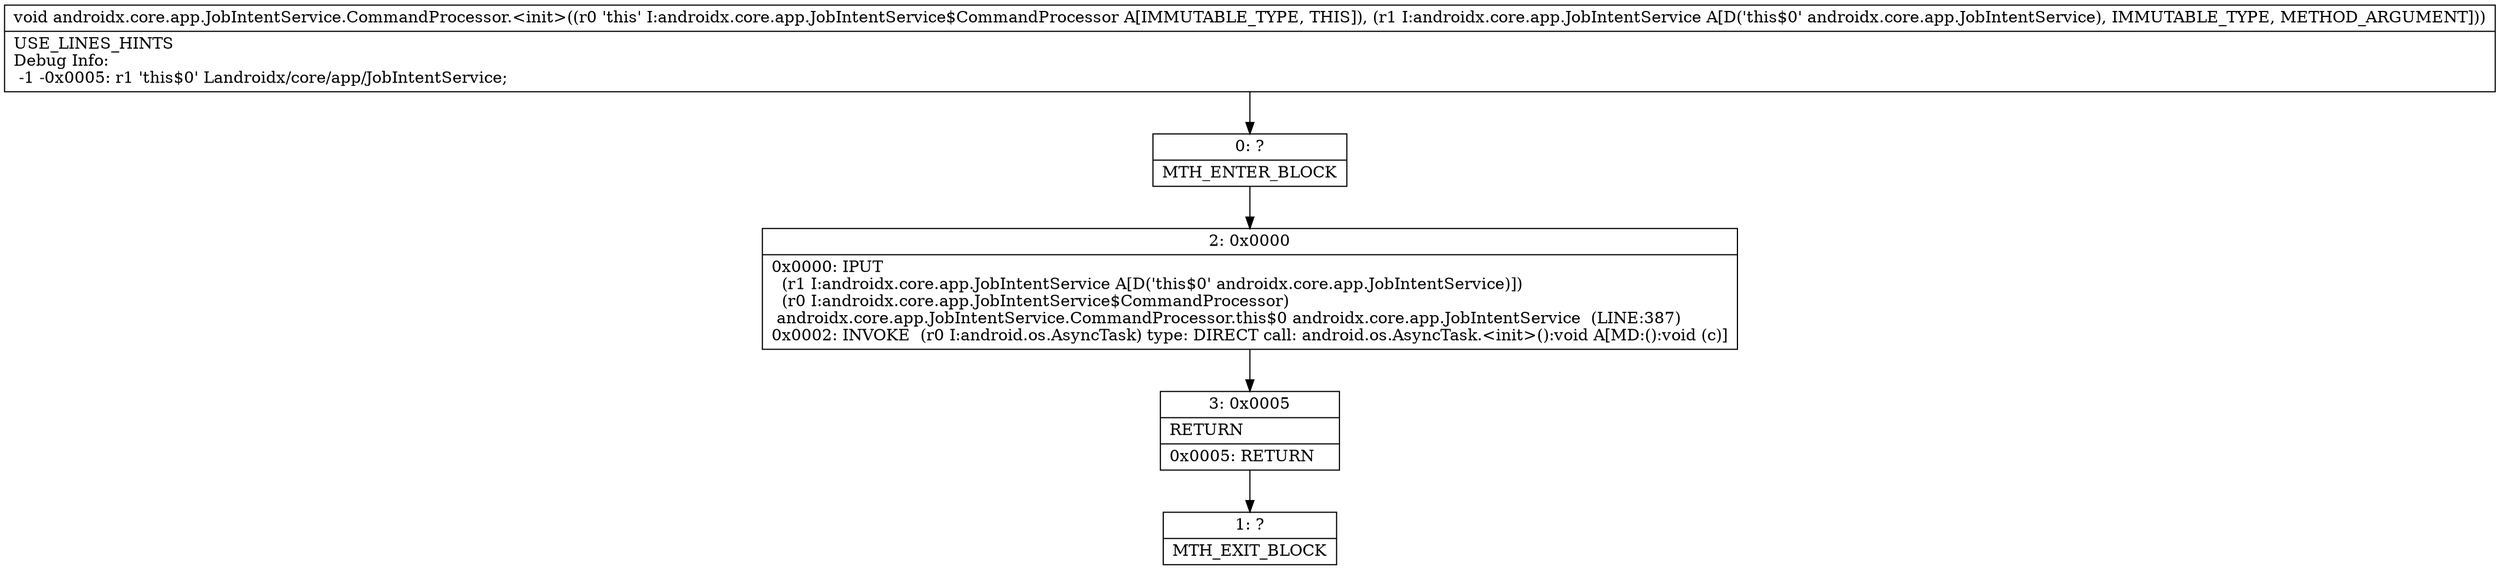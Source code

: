 digraph "CFG forandroidx.core.app.JobIntentService.CommandProcessor.\<init\>(Landroidx\/core\/app\/JobIntentService;)V" {
Node_0 [shape=record,label="{0\:\ ?|MTH_ENTER_BLOCK\l}"];
Node_2 [shape=record,label="{2\:\ 0x0000|0x0000: IPUT  \l  (r1 I:androidx.core.app.JobIntentService A[D('this$0' androidx.core.app.JobIntentService)])\l  (r0 I:androidx.core.app.JobIntentService$CommandProcessor)\l androidx.core.app.JobIntentService.CommandProcessor.this$0 androidx.core.app.JobIntentService  (LINE:387)\l0x0002: INVOKE  (r0 I:android.os.AsyncTask) type: DIRECT call: android.os.AsyncTask.\<init\>():void A[MD:():void (c)]\l}"];
Node_3 [shape=record,label="{3\:\ 0x0005|RETURN\l|0x0005: RETURN   \l}"];
Node_1 [shape=record,label="{1\:\ ?|MTH_EXIT_BLOCK\l}"];
MethodNode[shape=record,label="{void androidx.core.app.JobIntentService.CommandProcessor.\<init\>((r0 'this' I:androidx.core.app.JobIntentService$CommandProcessor A[IMMUTABLE_TYPE, THIS]), (r1 I:androidx.core.app.JobIntentService A[D('this$0' androidx.core.app.JobIntentService), IMMUTABLE_TYPE, METHOD_ARGUMENT]))  | USE_LINES_HINTS\lDebug Info:\l  \-1 \-0x0005: r1 'this$0' Landroidx\/core\/app\/JobIntentService;\l}"];
MethodNode -> Node_0;Node_0 -> Node_2;
Node_2 -> Node_3;
Node_3 -> Node_1;
}

